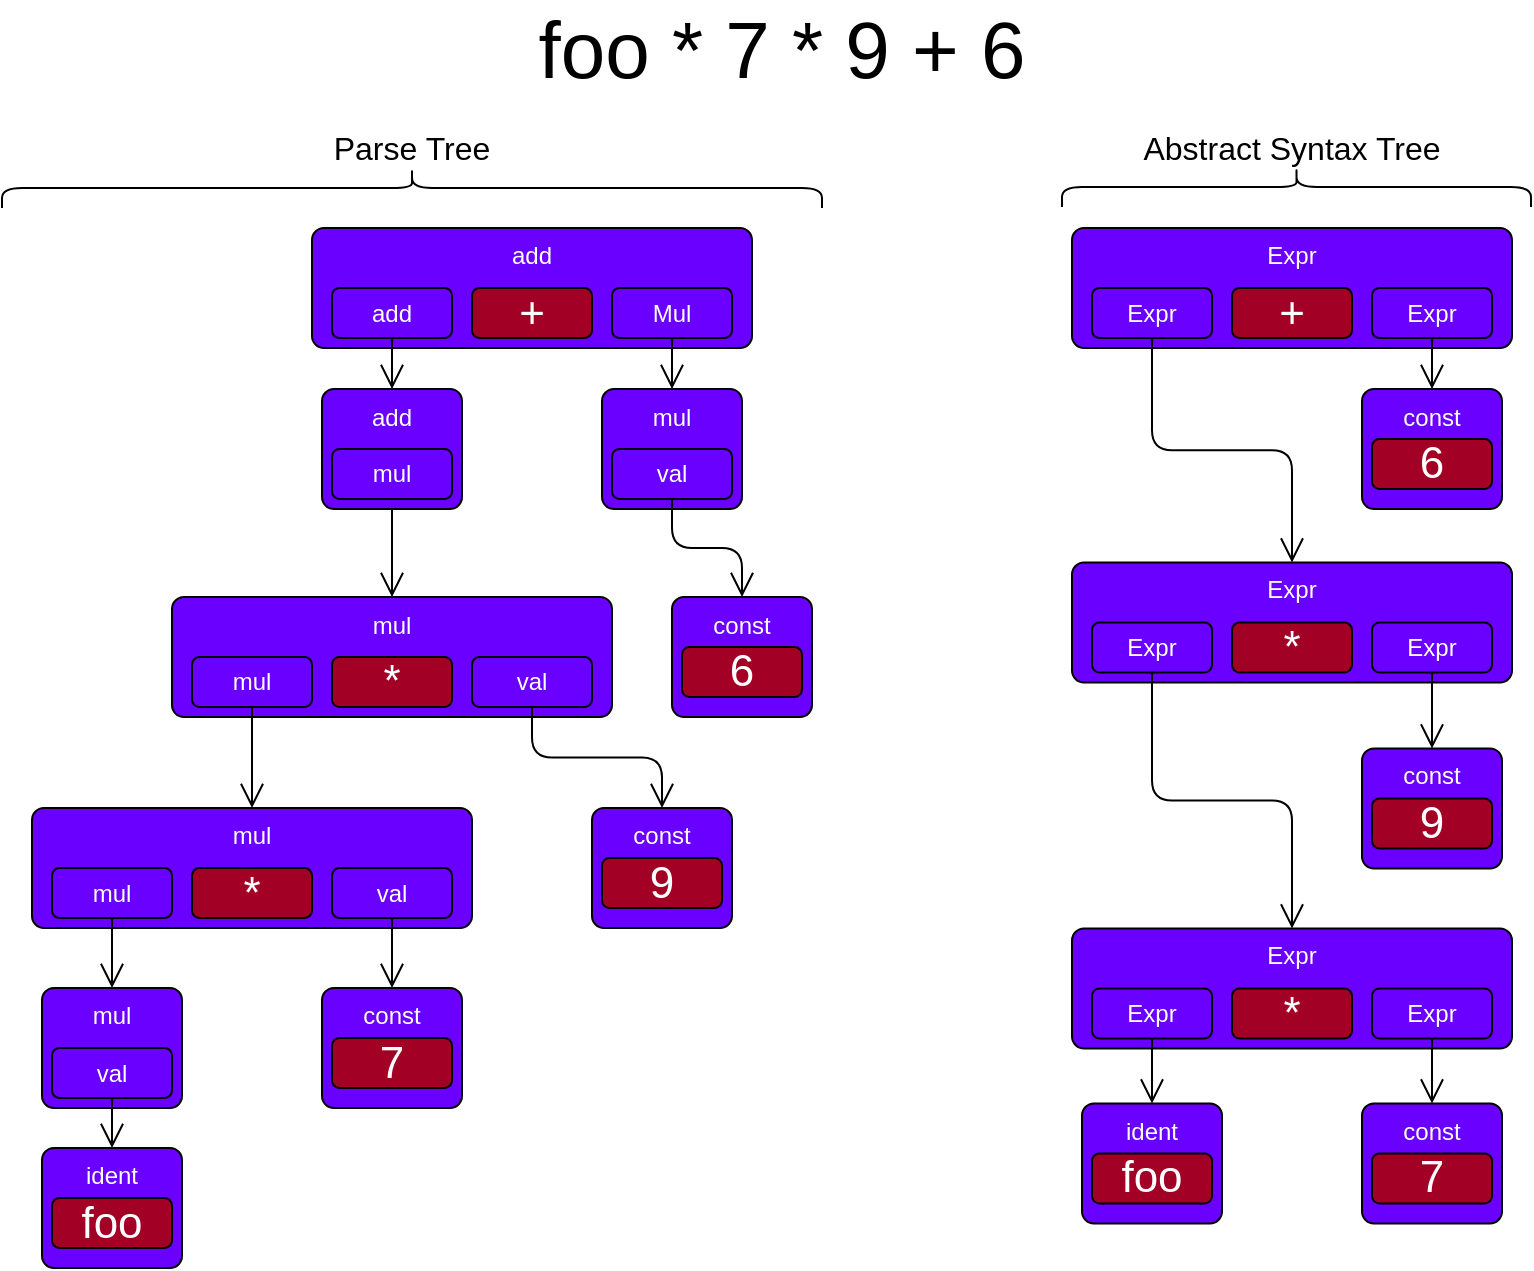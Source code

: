 <mxfile>
    <diagram id="ZBKYcLDQttTCVq5p2cIy" name="Page-1">
        <mxGraphModel dx="1264" dy="2185" grid="1" gridSize="10" guides="1" tooltips="1" connect="1" arrows="1" fold="1" page="1" pageScale="1" pageWidth="850" pageHeight="1100" math="0" shadow="0">
            <root>
                <mxCell id="0"/>
                <mxCell id="1" parent="0"/>
                <mxCell id="2" value="add" style="rounded=1;whiteSpace=wrap;html=1;verticalAlign=top;arcSize=10;fillColor=#6a00ff;fontColor=#ffffff;strokeColor=#000000;" vertex="1" parent="1">
                    <mxGeometry x="190" y="90" width="220" height="60" as="geometry"/>
                </mxCell>
                <mxCell id="3" style="edgeStyle=orthogonalEdgeStyle;html=1;exitX=0.5;exitY=1;exitDx=0;exitDy=0;entryX=0.5;entryY=0;entryDx=0;entryDy=0;endArrow=open;endFill=0;endSize=10;" edge="1" parent="1" source="4" target="18">
                    <mxGeometry relative="1" as="geometry"/>
                </mxCell>
                <mxCell id="4" value="add" style="rounded=1;whiteSpace=wrap;html=1;fillColor=#6a00ff;fontColor=#ffffff;strokeColor=#000000;" vertex="1" parent="1">
                    <mxGeometry x="200" y="120" width="60" height="25" as="geometry"/>
                </mxCell>
                <mxCell id="5" value="+" style="rounded=1;whiteSpace=wrap;html=1;fillColor=#a20025;fontColor=#ffffff;strokeColor=#000000;fontSize=22;" vertex="1" parent="1">
                    <mxGeometry x="270" y="120" width="60" height="25" as="geometry"/>
                </mxCell>
                <mxCell id="6" style="edgeStyle=orthogonalEdgeStyle;html=1;exitX=0.5;exitY=1;exitDx=0;exitDy=0;entryX=0.5;entryY=0;entryDx=0;entryDy=0;endArrow=open;endFill=0;endSize=10;" edge="1" parent="1" source="7" target="8">
                    <mxGeometry relative="1" as="geometry"/>
                </mxCell>
                <mxCell id="7" value="Mul" style="rounded=1;whiteSpace=wrap;html=1;fillColor=#6a00ff;fontColor=#ffffff;strokeColor=#000000;" vertex="1" parent="1">
                    <mxGeometry x="340" y="120" width="60" height="25" as="geometry"/>
                </mxCell>
                <mxCell id="8" value="mul" style="rounded=1;whiteSpace=wrap;html=1;verticalAlign=top;arcSize=10;fillColor=#6a00ff;fontColor=#ffffff;strokeColor=#000000;" vertex="1" parent="1">
                    <mxGeometry x="335" y="170.5" width="70" height="60" as="geometry"/>
                </mxCell>
                <mxCell id="9" style="edgeStyle=orthogonalEdgeStyle;html=1;exitX=0.5;exitY=1;exitDx=0;exitDy=0;endArrow=open;endFill=0;endSize=10;" edge="1" parent="1" source="10" target="29">
                    <mxGeometry relative="1" as="geometry">
                        <mxPoint x="369.5" y="253.5" as="targetPoint"/>
                    </mxGeometry>
                </mxCell>
                <mxCell id="10" value="val" style="rounded=1;whiteSpace=wrap;html=1;fillColor=#6a00ff;fontColor=#ffffff;strokeColor=#000000;" vertex="1" parent="1">
                    <mxGeometry x="340" y="200.5" width="60" height="25" as="geometry"/>
                </mxCell>
                <mxCell id="11" value="mul" style="rounded=1;whiteSpace=wrap;html=1;verticalAlign=top;arcSize=10;fillColor=#6a00ff;fontColor=#ffffff;strokeColor=#000000;" vertex="1" parent="1">
                    <mxGeometry x="120" y="274.5" width="220" height="60" as="geometry"/>
                </mxCell>
                <mxCell id="12" style="edgeStyle=orthogonalEdgeStyle;html=1;exitX=0.5;exitY=1;exitDx=0;exitDy=0;entryX=0.5;entryY=0;entryDx=0;entryDy=0;endArrow=open;endFill=0;endSize=10;" edge="1" parent="1" source="13" target="20">
                    <mxGeometry relative="1" as="geometry"/>
                </mxCell>
                <mxCell id="13" value="mul" style="rounded=1;whiteSpace=wrap;html=1;fillColor=#6a00ff;fontColor=#ffffff;strokeColor=#000000;" vertex="1" parent="1">
                    <mxGeometry x="130" y="304.5" width="60" height="25" as="geometry"/>
                </mxCell>
                <mxCell id="14" value="*" style="rounded=1;whiteSpace=wrap;html=1;fillColor=#a20025;fontColor=#ffffff;strokeColor=#000000;fontSize=22;verticalAlign=middle;" vertex="1" parent="1">
                    <mxGeometry x="200" y="304.5" width="60" height="25" as="geometry"/>
                </mxCell>
                <mxCell id="15" style="edgeStyle=orthogonalEdgeStyle;html=1;exitX=0.5;exitY=1;exitDx=0;exitDy=0;entryX=0.5;entryY=0;entryDx=0;entryDy=0;endArrow=open;endFill=0;endSize=10;" edge="1" parent="1" source="16" target="31">
                    <mxGeometry relative="1" as="geometry">
                        <mxPoint x="300" y="359.5" as="targetPoint"/>
                    </mxGeometry>
                </mxCell>
                <mxCell id="16" value="val" style="rounded=1;whiteSpace=wrap;html=1;fillColor=#6a00ff;fontColor=#ffffff;strokeColor=#000000;" vertex="1" parent="1">
                    <mxGeometry x="270" y="304.5" width="60" height="25" as="geometry"/>
                </mxCell>
                <mxCell id="17" style="edgeStyle=orthogonalEdgeStyle;html=1;exitX=0.5;exitY=1;exitDx=0;exitDy=0;entryX=0.5;entryY=0;entryDx=0;entryDy=0;endArrow=open;endFill=0;endSize=10;" edge="1" parent="1" source="18" target="11">
                    <mxGeometry relative="1" as="geometry"/>
                </mxCell>
                <mxCell id="18" value="add" style="rounded=1;whiteSpace=wrap;html=1;verticalAlign=top;arcSize=10;fillColor=#6a00ff;fontColor=#ffffff;strokeColor=#000000;" vertex="1" parent="1">
                    <mxGeometry x="195" y="170.5" width="70" height="60" as="geometry"/>
                </mxCell>
                <mxCell id="19" value="mul" style="rounded=1;whiteSpace=wrap;html=1;fillColor=#6a00ff;fontColor=#ffffff;strokeColor=#000000;" vertex="1" parent="1">
                    <mxGeometry x="200" y="200.5" width="60" height="25" as="geometry"/>
                </mxCell>
                <mxCell id="20" value="mul" style="rounded=1;whiteSpace=wrap;html=1;verticalAlign=top;arcSize=10;fillColor=#6a00ff;fontColor=#ffffff;strokeColor=#000000;" vertex="1" parent="1">
                    <mxGeometry x="50" y="380" width="220" height="60" as="geometry"/>
                </mxCell>
                <mxCell id="21" style="edgeStyle=orthogonalEdgeStyle;html=1;exitX=0.5;exitY=1;exitDx=0;exitDy=0;entryX=0.5;entryY=0;entryDx=0;entryDy=0;endArrow=open;endFill=0;endSize=10;" edge="1" parent="1" source="22" target="26">
                    <mxGeometry relative="1" as="geometry"/>
                </mxCell>
                <mxCell id="22" value="mul" style="rounded=1;whiteSpace=wrap;html=1;fillColor=#6a00ff;fontColor=#ffffff;strokeColor=#000000;" vertex="1" parent="1">
                    <mxGeometry x="60" y="410" width="60" height="25" as="geometry"/>
                </mxCell>
                <mxCell id="23" value="*" style="rounded=1;whiteSpace=wrap;html=1;fillColor=#a20025;fontColor=#ffffff;strokeColor=#000000;fontSize=22;verticalAlign=middle;" vertex="1" parent="1">
                    <mxGeometry x="130" y="410" width="60" height="25" as="geometry"/>
                </mxCell>
                <mxCell id="24" style="edgeStyle=orthogonalEdgeStyle;html=1;exitX=0.5;exitY=1;exitDx=0;exitDy=0;entryX=0.5;entryY=0;entryDx=0;entryDy=0;endArrow=open;endFill=0;endSize=10;" edge="1" parent="1" source="25" target="33">
                    <mxGeometry relative="1" as="geometry">
                        <mxPoint x="230" y="470" as="targetPoint"/>
                    </mxGeometry>
                </mxCell>
                <mxCell id="25" value="val" style="rounded=1;whiteSpace=wrap;html=1;fillColor=#6a00ff;fontColor=#ffffff;strokeColor=#000000;" vertex="1" parent="1">
                    <mxGeometry x="200" y="410" width="60" height="25" as="geometry"/>
                </mxCell>
                <mxCell id="26" value="mul" style="rounded=1;whiteSpace=wrap;html=1;verticalAlign=top;arcSize=10;fillColor=#6a00ff;fontColor=#ffffff;strokeColor=#000000;" vertex="1" parent="1">
                    <mxGeometry x="55" y="470" width="70" height="60" as="geometry"/>
                </mxCell>
                <mxCell id="27" style="edgeStyle=orthogonalEdgeStyle;html=1;exitX=0.5;exitY=1;exitDx=0;exitDy=0;entryX=0.5;entryY=0;entryDx=0;entryDy=0;endArrow=open;endFill=0;endSize=10;" edge="1" parent="1" source="28" target="35">
                    <mxGeometry relative="1" as="geometry"/>
                </mxCell>
                <mxCell id="28" value="val" style="rounded=1;whiteSpace=wrap;html=1;fillColor=#6a00ff;fontColor=#ffffff;strokeColor=#000000;" vertex="1" parent="1">
                    <mxGeometry x="60" y="500" width="60" height="25" as="geometry"/>
                </mxCell>
                <mxCell id="29" value="const" style="rounded=1;whiteSpace=wrap;html=1;verticalAlign=top;arcSize=10;fillColor=#6a00ff;fontColor=#ffffff;strokeColor=#000000;" vertex="1" parent="1">
                    <mxGeometry x="370" y="274.5" width="70" height="60" as="geometry"/>
                </mxCell>
                <mxCell id="30" value="6" style="rounded=1;whiteSpace=wrap;html=1;fillColor=#a20025;fontColor=#ffffff;strokeColor=#000000;fontSize=22;" vertex="1" parent="1">
                    <mxGeometry x="375" y="299.5" width="60" height="25" as="geometry"/>
                </mxCell>
                <mxCell id="31" value="const" style="rounded=1;whiteSpace=wrap;html=1;verticalAlign=top;arcSize=10;fillColor=#6a00ff;fontColor=#ffffff;strokeColor=#000000;" vertex="1" parent="1">
                    <mxGeometry x="330" y="380" width="70" height="60" as="geometry"/>
                </mxCell>
                <mxCell id="32" value="9" style="rounded=1;whiteSpace=wrap;html=1;fillColor=#a20025;fontColor=#ffffff;strokeColor=#000000;fontSize=22;" vertex="1" parent="1">
                    <mxGeometry x="335" y="405" width="60" height="25" as="geometry"/>
                </mxCell>
                <mxCell id="33" value="const" style="rounded=1;whiteSpace=wrap;html=1;verticalAlign=top;arcSize=10;fillColor=#6a00ff;fontColor=#ffffff;strokeColor=#000000;" vertex="1" parent="1">
                    <mxGeometry x="195" y="470" width="70" height="60" as="geometry"/>
                </mxCell>
                <mxCell id="34" value="7" style="rounded=1;whiteSpace=wrap;html=1;fillColor=#a20025;fontColor=#ffffff;strokeColor=#000000;fontSize=22;" vertex="1" parent="1">
                    <mxGeometry x="200" y="495" width="60" height="25" as="geometry"/>
                </mxCell>
                <mxCell id="35" value="ident" style="rounded=1;whiteSpace=wrap;html=1;verticalAlign=top;arcSize=10;fillColor=#6a00ff;fontColor=#ffffff;strokeColor=#000000;" vertex="1" parent="1">
                    <mxGeometry x="55" y="550" width="70" height="60" as="geometry"/>
                </mxCell>
                <mxCell id="36" value="foo" style="rounded=1;whiteSpace=wrap;html=1;fillColor=#a20025;fontColor=#ffffff;strokeColor=#000000;fontSize=22;" vertex="1" parent="1">
                    <mxGeometry x="60" y="575" width="60" height="25" as="geometry"/>
                </mxCell>
                <mxCell id="38" value="foo * 7 * 9 + 6" style="text;html=1;strokeColor=none;fillColor=none;align=center;verticalAlign=middle;whiteSpace=wrap;rounded=0;fontSize=40;" vertex="1" parent="1">
                    <mxGeometry x="50" y="-20" width="750" height="40" as="geometry"/>
                </mxCell>
                <mxCell id="39" value="Expr" style="rounded=1;whiteSpace=wrap;html=1;verticalAlign=top;arcSize=10;fillColor=#6a00ff;fontColor=#ffffff;strokeColor=#000000;" vertex="1" parent="1">
                    <mxGeometry x="570" y="90" width="220" height="60" as="geometry"/>
                </mxCell>
                <mxCell id="65" style="edgeStyle=orthogonalEdgeStyle;html=1;exitX=0.5;exitY=1;exitDx=0;exitDy=0;entryX=0.5;entryY=0;entryDx=0;entryDy=0;endArrow=open;endFill=0;endSize=10;" edge="1" parent="1" source="41" target="47">
                    <mxGeometry relative="1" as="geometry"/>
                </mxCell>
                <mxCell id="41" value="Expr" style="rounded=1;whiteSpace=wrap;html=1;fillColor=#6a00ff;fontColor=#ffffff;strokeColor=#000000;" vertex="1" parent="1">
                    <mxGeometry x="580" y="120" width="60" height="25" as="geometry"/>
                </mxCell>
                <mxCell id="42" value="+" style="rounded=1;whiteSpace=wrap;html=1;fillColor=#a20025;fontColor=#ffffff;strokeColor=#000000;fontSize=22;" vertex="1" parent="1">
                    <mxGeometry x="650" y="120" width="60" height="25" as="geometry"/>
                </mxCell>
                <mxCell id="43" style="edgeStyle=orthogonalEdgeStyle;html=1;exitX=0.5;exitY=1;exitDx=0;exitDy=0;entryX=0.5;entryY=0;entryDx=0;entryDy=0;endArrow=open;endFill=0;endSize=10;" edge="1" parent="1" source="44">
                    <mxGeometry relative="1" as="geometry">
                        <mxPoint x="750" y="170.5" as="targetPoint"/>
                    </mxGeometry>
                </mxCell>
                <mxCell id="44" value="Expr" style="rounded=1;whiteSpace=wrap;html=1;fillColor=#6a00ff;fontColor=#ffffff;strokeColor=#000000;" vertex="1" parent="1">
                    <mxGeometry x="720" y="120" width="60" height="25" as="geometry"/>
                </mxCell>
                <mxCell id="45" value="const" style="rounded=1;whiteSpace=wrap;html=1;verticalAlign=top;arcSize=10;fillColor=#6a00ff;fontColor=#ffffff;strokeColor=#000000;" vertex="1" parent="1">
                    <mxGeometry x="715" y="170.5" width="70" height="60" as="geometry"/>
                </mxCell>
                <mxCell id="46" value="6" style="rounded=1;whiteSpace=wrap;html=1;fillColor=#a20025;fontColor=#ffffff;strokeColor=#000000;fontSize=22;" vertex="1" parent="1">
                    <mxGeometry x="720" y="195.5" width="60" height="25" as="geometry"/>
                </mxCell>
                <mxCell id="47" value="Expr" style="rounded=1;whiteSpace=wrap;html=1;verticalAlign=top;arcSize=10;fillColor=#6a00ff;fontColor=#ffffff;strokeColor=#000000;" vertex="1" parent="1">
                    <mxGeometry x="570" y="257.25" width="220" height="60" as="geometry"/>
                </mxCell>
                <mxCell id="64" style="edgeStyle=orthogonalEdgeStyle;html=1;exitX=0.5;exitY=1;exitDx=0;exitDy=0;entryX=0.5;entryY=0;entryDx=0;entryDy=0;endArrow=open;endFill=0;endSize=10;" edge="1" parent="1" source="48" target="51">
                    <mxGeometry relative="1" as="geometry"/>
                </mxCell>
                <mxCell id="48" value="Expr" style="rounded=1;whiteSpace=wrap;html=1;fillColor=#6a00ff;fontColor=#ffffff;strokeColor=#000000;" vertex="1" parent="1">
                    <mxGeometry x="580" y="287.25" width="60" height="25" as="geometry"/>
                </mxCell>
                <mxCell id="49" value="*" style="rounded=1;whiteSpace=wrap;html=1;fillColor=#a20025;fontColor=#ffffff;strokeColor=#000000;fontSize=22;" vertex="1" parent="1">
                    <mxGeometry x="650" y="287.25" width="60" height="25" as="geometry"/>
                </mxCell>
                <mxCell id="63" style="edgeStyle=none;html=1;exitX=0.5;exitY=1;exitDx=0;exitDy=0;entryX=0.5;entryY=0;entryDx=0;entryDy=0;endArrow=open;endFill=0;endSize=10;" edge="1" parent="1" source="50" target="61">
                    <mxGeometry relative="1" as="geometry"/>
                </mxCell>
                <mxCell id="50" value="Expr" style="rounded=1;whiteSpace=wrap;html=1;fillColor=#6a00ff;fontColor=#ffffff;strokeColor=#000000;" vertex="1" parent="1">
                    <mxGeometry x="720" y="287.25" width="60" height="25" as="geometry"/>
                </mxCell>
                <mxCell id="51" value="Expr" style="rounded=1;whiteSpace=wrap;html=1;verticalAlign=top;arcSize=10;fillColor=#6a00ff;fontColor=#ffffff;strokeColor=#000000;" vertex="1" parent="1">
                    <mxGeometry x="570" y="440.25" width="220" height="60" as="geometry"/>
                </mxCell>
                <mxCell id="57" style="edgeStyle=none;html=1;exitX=0.5;exitY=1;exitDx=0;exitDy=0;entryX=0.5;entryY=0;entryDx=0;entryDy=0;endArrow=open;endFill=0;endSize=10;" edge="1" parent="1" source="52" target="55">
                    <mxGeometry relative="1" as="geometry"/>
                </mxCell>
                <mxCell id="52" value="Expr" style="rounded=1;whiteSpace=wrap;html=1;fillColor=#6a00ff;fontColor=#ffffff;strokeColor=#000000;" vertex="1" parent="1">
                    <mxGeometry x="580" y="470.25" width="60" height="25" as="geometry"/>
                </mxCell>
                <mxCell id="53" value="*" style="rounded=1;whiteSpace=wrap;html=1;fillColor=#a20025;fontColor=#ffffff;strokeColor=#000000;fontSize=22;" vertex="1" parent="1">
                    <mxGeometry x="650" y="470.25" width="60" height="25" as="geometry"/>
                </mxCell>
                <mxCell id="60" style="edgeStyle=none;html=1;exitX=0.5;exitY=1;exitDx=0;exitDy=0;entryX=0.5;entryY=0;entryDx=0;entryDy=0;endArrow=open;endFill=0;endSize=10;" edge="1" parent="1" source="54" target="58">
                    <mxGeometry relative="1" as="geometry"/>
                </mxCell>
                <mxCell id="54" value="Expr" style="rounded=1;whiteSpace=wrap;html=1;fillColor=#6a00ff;fontColor=#ffffff;strokeColor=#000000;" vertex="1" parent="1">
                    <mxGeometry x="720" y="470.25" width="60" height="25" as="geometry"/>
                </mxCell>
                <mxCell id="55" value="ident" style="rounded=1;whiteSpace=wrap;html=1;verticalAlign=top;arcSize=10;fillColor=#6a00ff;fontColor=#ffffff;strokeColor=#000000;" vertex="1" parent="1">
                    <mxGeometry x="575" y="527.75" width="70" height="60" as="geometry"/>
                </mxCell>
                <mxCell id="56" value="foo" style="rounded=1;whiteSpace=wrap;html=1;fillColor=#a20025;fontColor=#ffffff;strokeColor=#000000;fontSize=22;" vertex="1" parent="1">
                    <mxGeometry x="580" y="552.75" width="60" height="25" as="geometry"/>
                </mxCell>
                <mxCell id="58" value="const" style="rounded=1;whiteSpace=wrap;html=1;verticalAlign=top;arcSize=10;fillColor=#6a00ff;fontColor=#ffffff;strokeColor=#000000;" vertex="1" parent="1">
                    <mxGeometry x="715" y="527.75" width="70" height="60" as="geometry"/>
                </mxCell>
                <mxCell id="59" value="7" style="rounded=1;whiteSpace=wrap;html=1;fillColor=#a20025;fontColor=#ffffff;strokeColor=#000000;fontSize=22;" vertex="1" parent="1">
                    <mxGeometry x="720" y="552.75" width="60" height="25" as="geometry"/>
                </mxCell>
                <mxCell id="61" value="const" style="rounded=1;whiteSpace=wrap;html=1;verticalAlign=top;arcSize=10;fillColor=#6a00ff;fontColor=#ffffff;strokeColor=#000000;" vertex="1" parent="1">
                    <mxGeometry x="715" y="350.25" width="70" height="60" as="geometry"/>
                </mxCell>
                <mxCell id="62" value="9" style="rounded=1;whiteSpace=wrap;html=1;fillColor=#a20025;fontColor=#ffffff;strokeColor=#000000;fontSize=22;" vertex="1" parent="1">
                    <mxGeometry x="720" y="375.25" width="60" height="25" as="geometry"/>
                </mxCell>
                <mxCell id="66" value="" style="shape=curlyBracket;whiteSpace=wrap;html=1;rounded=1;rotation=90;" vertex="1" parent="1">
                    <mxGeometry x="230" y="-135" width="20" height="410" as="geometry"/>
                </mxCell>
                <mxCell id="67" value="" style="shape=curlyBracket;whiteSpace=wrap;html=1;rounded=1;rotation=90;" vertex="1" parent="1">
                    <mxGeometry x="672.25" y="-47.75" width="20" height="234.5" as="geometry"/>
                </mxCell>
                <mxCell id="68" value="Parse Tree" style="text;html=1;strokeColor=none;fillColor=none;align=center;verticalAlign=middle;whiteSpace=wrap;rounded=0;fontSize=16;" vertex="1" parent="1">
                    <mxGeometry x="180" y="40" width="120" height="20" as="geometry"/>
                </mxCell>
                <mxCell id="69" value="Abstract Syntax Tree" style="text;html=1;strokeColor=none;fillColor=none;align=center;verticalAlign=middle;whiteSpace=wrap;rounded=0;fontSize=16;" vertex="1" parent="1">
                    <mxGeometry x="585" y="40" width="190" height="20" as="geometry"/>
                </mxCell>
            </root>
        </mxGraphModel>
    </diagram>
</mxfile>